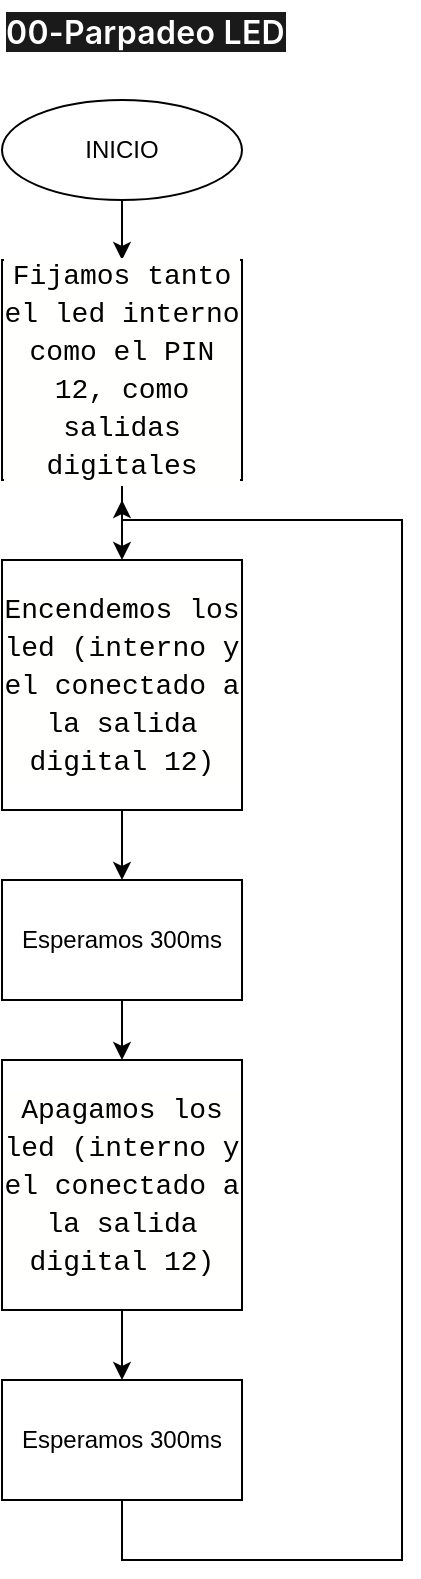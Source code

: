 <mxfile version="21.1.6" type="github">
  <diagram name="Página-1" id="HpgI4KPrhQBLUDR12Fhb">
    <mxGraphModel dx="1434" dy="788" grid="1" gridSize="10" guides="1" tooltips="1" connect="1" arrows="1" fold="1" page="1" pageScale="1" pageWidth="827" pageHeight="1169" math="0" shadow="0">
      <root>
        <mxCell id="0" />
        <mxCell id="1" parent="0" />
        <mxCell id="8-8KeT2LcudaI69BfsBe-1" value="" style="edgeStyle=orthogonalEdgeStyle;rounded=0;orthogonalLoop=1;jettySize=auto;html=1;" edge="1" parent="1" source="8-8KeT2LcudaI69BfsBe-2" target="8-8KeT2LcudaI69BfsBe-4">
          <mxGeometry relative="1" as="geometry" />
        </mxCell>
        <mxCell id="8-8KeT2LcudaI69BfsBe-2" value="INICIO" style="ellipse;whiteSpace=wrap;html=1;" vertex="1" parent="1">
          <mxGeometry x="60" y="70" width="120" height="50" as="geometry" />
        </mxCell>
        <mxCell id="8-8KeT2LcudaI69BfsBe-3" value="" style="edgeStyle=orthogonalEdgeStyle;rounded=0;orthogonalLoop=1;jettySize=auto;html=1;" edge="1" parent="1" source="8-8KeT2LcudaI69BfsBe-4" target="8-8KeT2LcudaI69BfsBe-6">
          <mxGeometry relative="1" as="geometry" />
        </mxCell>
        <mxCell id="8-8KeT2LcudaI69BfsBe-4" value="&lt;div style=&quot;background-color: rgb(255, 255, 254); font-family: Consolas, &amp;quot;Courier New&amp;quot;, monospace; font-size: 14px; line-height: 19px;&quot;&gt;Fijamos tanto el led interno como el PIN 12, como salidas digitales&lt;/div&gt;" style="rounded=0;whiteSpace=wrap;html=1;" vertex="1" parent="1">
          <mxGeometry x="60" y="150" width="120" height="110" as="geometry" />
        </mxCell>
        <mxCell id="8-8KeT2LcudaI69BfsBe-5" value="" style="edgeStyle=orthogonalEdgeStyle;rounded=0;orthogonalLoop=1;jettySize=auto;html=1;" edge="1" parent="1" source="8-8KeT2LcudaI69BfsBe-6" target="8-8KeT2LcudaI69BfsBe-8">
          <mxGeometry relative="1" as="geometry" />
        </mxCell>
        <mxCell id="8-8KeT2LcudaI69BfsBe-6" value="&lt;div style=&quot;background-color: rgb(255, 255, 254); font-family: Consolas, &amp;quot;Courier New&amp;quot;, monospace; font-size: 14px; line-height: 19px;&quot;&gt;Encendemos los led (interno y el conectado a la salida digital 12)&lt;/div&gt;" style="whiteSpace=wrap;html=1;rounded=0;" vertex="1" parent="1">
          <mxGeometry x="60" y="300" width="120" height="125" as="geometry" />
        </mxCell>
        <mxCell id="8-8KeT2LcudaI69BfsBe-7" value="" style="edgeStyle=orthogonalEdgeStyle;rounded=0;orthogonalLoop=1;jettySize=auto;html=1;" edge="1" parent="1" source="8-8KeT2LcudaI69BfsBe-8" target="8-8KeT2LcudaI69BfsBe-10">
          <mxGeometry relative="1" as="geometry" />
        </mxCell>
        <mxCell id="8-8KeT2LcudaI69BfsBe-8" value="Esperamos 300ms" style="whiteSpace=wrap;html=1;rounded=0;" vertex="1" parent="1">
          <mxGeometry x="60" y="460" width="120" height="60" as="geometry" />
        </mxCell>
        <mxCell id="8-8KeT2LcudaI69BfsBe-9" value="" style="edgeStyle=orthogonalEdgeStyle;rounded=0;orthogonalLoop=1;jettySize=auto;html=1;" edge="1" parent="1" source="8-8KeT2LcudaI69BfsBe-10" target="8-8KeT2LcudaI69BfsBe-12">
          <mxGeometry relative="1" as="geometry" />
        </mxCell>
        <mxCell id="8-8KeT2LcudaI69BfsBe-10" value="&lt;div style=&quot;background-color: rgb(255, 255, 254); font-family: Consolas, &amp;quot;Courier New&amp;quot;, monospace; font-size: 14px; line-height: 19px;&quot;&gt;Apagamos los led (interno y el conectado a la salida digital 12)&lt;/div&gt;" style="whiteSpace=wrap;html=1;rounded=0;" vertex="1" parent="1">
          <mxGeometry x="60" y="550" width="120" height="125" as="geometry" />
        </mxCell>
        <mxCell id="8-8KeT2LcudaI69BfsBe-11" style="edgeStyle=orthogonalEdgeStyle;rounded=0;orthogonalLoop=1;jettySize=auto;html=1;exitX=0.5;exitY=1;exitDx=0;exitDy=0;" edge="1" parent="1" source="8-8KeT2LcudaI69BfsBe-12">
          <mxGeometry relative="1" as="geometry">
            <mxPoint x="120" y="270" as="targetPoint" />
            <Array as="points">
              <mxPoint x="120" y="800" />
              <mxPoint x="260" y="800" />
              <mxPoint x="260" y="280" />
              <mxPoint x="120" y="280" />
            </Array>
          </mxGeometry>
        </mxCell>
        <mxCell id="8-8KeT2LcudaI69BfsBe-12" value="Esperamos 300ms" style="whiteSpace=wrap;html=1;rounded=0;" vertex="1" parent="1">
          <mxGeometry x="60" y="710" width="120" height="60" as="geometry" />
        </mxCell>
        <mxCell id="8-8KeT2LcudaI69BfsBe-13" value="&lt;span style=&quot;color: rgb(255, 255, 255); font-family: -apple-system, BlinkMacSystemFont, &amp;quot;Segoe UI&amp;quot;, Roboto, Oxygen, Ubuntu, Cantarell, &amp;quot;Fira Sans&amp;quot;, &amp;quot;Droid Sans&amp;quot;, &amp;quot;Helvetica Neue&amp;quot;, sans-serif; font-size: 16px; font-style: normal; font-variant-ligatures: normal; font-variant-caps: normal; font-weight: 600; letter-spacing: 0.15px; orphans: 2; text-align: start; text-indent: 0px; text-transform: none; widows: 2; word-spacing: 0px; -webkit-text-stroke-width: 0px; background-color: rgb(26, 26, 26); text-decoration-thickness: initial; text-decoration-style: initial; text-decoration-color: initial; float: none; display: inline !important;&quot;&gt;00-Parpadeo LED&lt;/span&gt;" style="text;whiteSpace=wrap;html=1;" vertex="1" parent="1">
          <mxGeometry x="60" y="20" width="160" height="40" as="geometry" />
        </mxCell>
      </root>
    </mxGraphModel>
  </diagram>
</mxfile>
